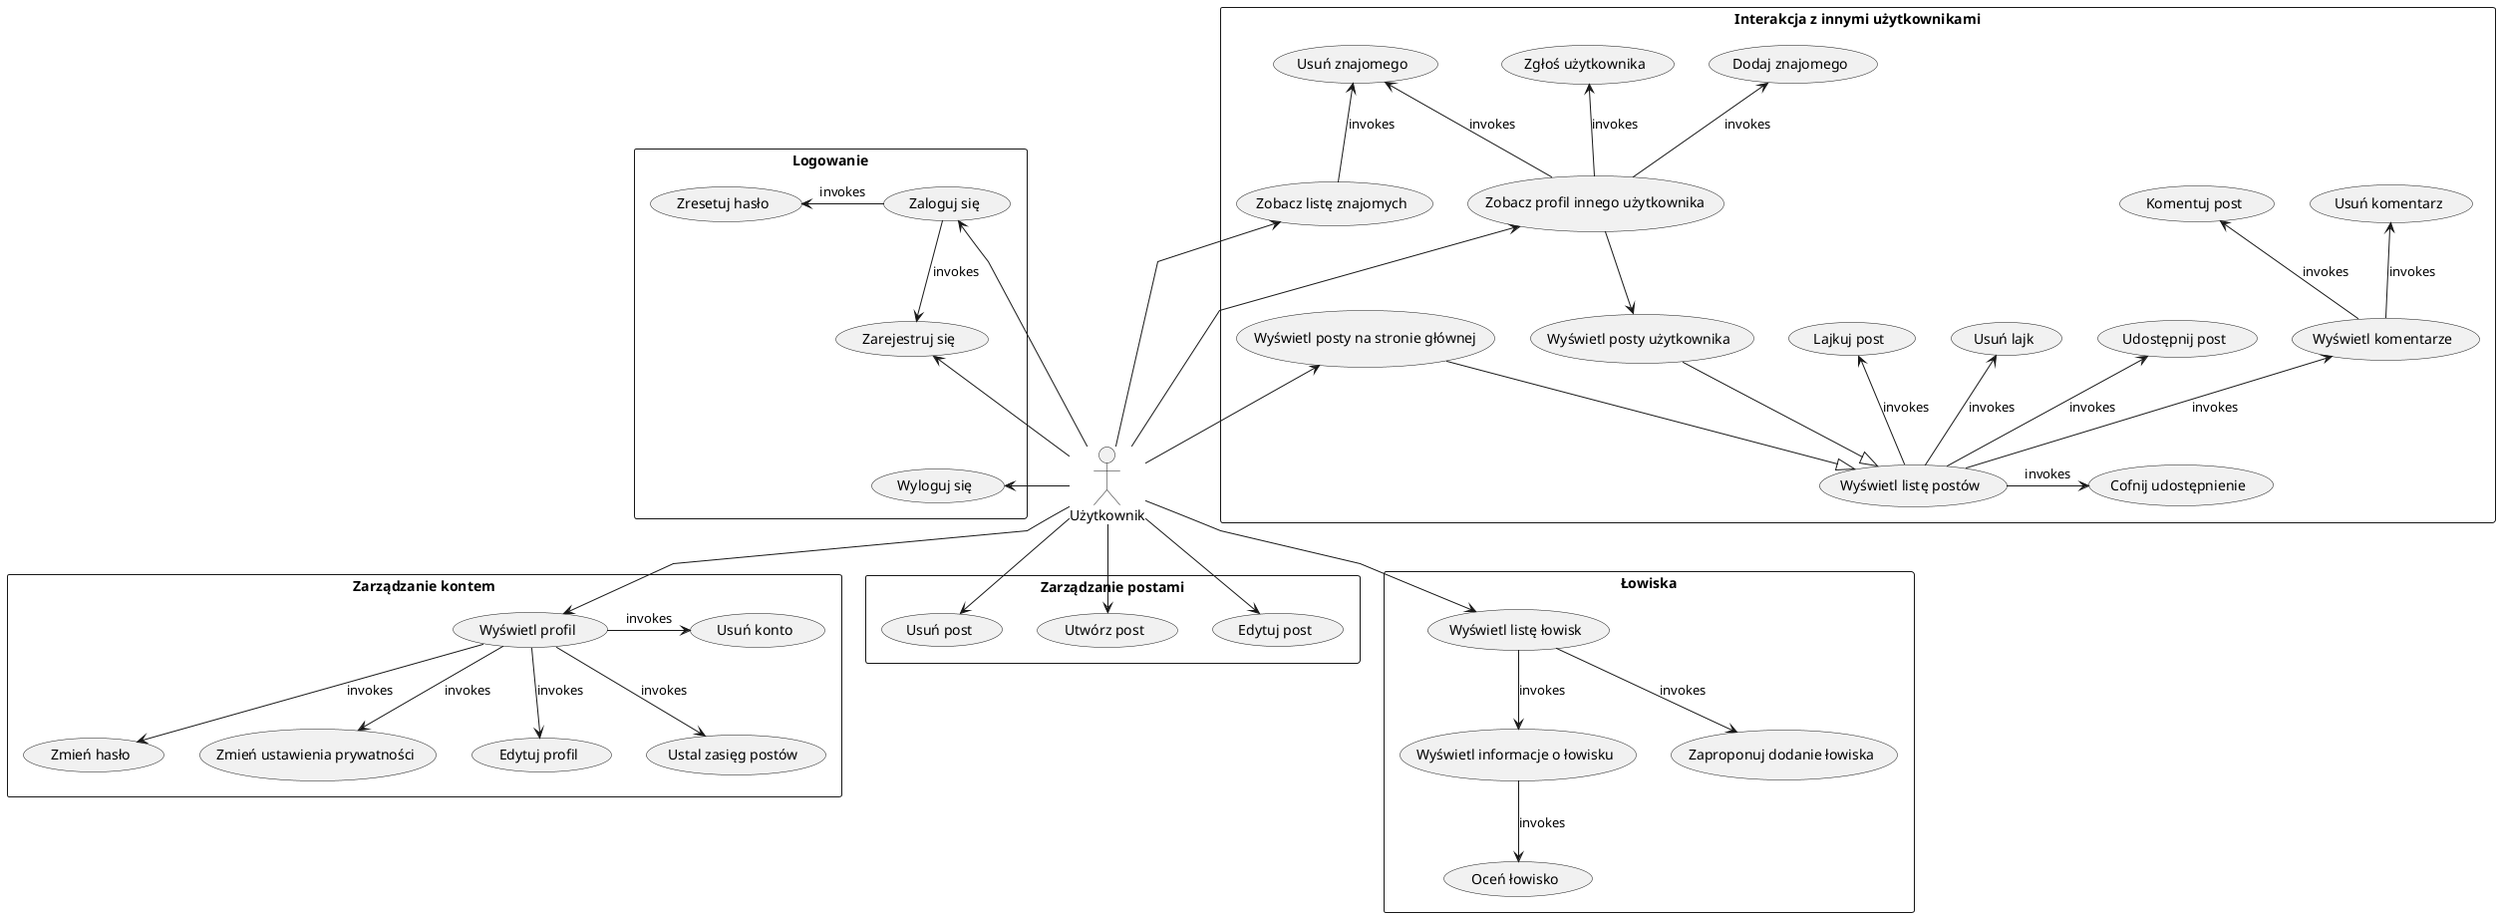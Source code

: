 @startuml
skinparam linetype polyline
!define RECTANGLE class
actor Użytkownik

rectangle "Logowanie" as login {
	usecase "Zaloguj się" as UCA1
	usecase "Zarejestruj się" as UCA2
	usecase "Zresetuj hasło" as UCA3
	usecase "Wyloguj się" as UCA4
}

Użytkownik -left-> UCA1
Użytkownik -left-> UCA2
Użytkownik -left-> UCA4

UCA1 -down-> UCA2 : invokes
UCA1 -left-> UCA3 : invokes

UCA2 -[hidden]down- UCA4

rectangle "Zarządzanie postami" as post {
	usecase "Utwórz post" as UCB1
	usecase "Edytuj post" as UCB2
	usecase "Usuń post" as UCB3
	
}

Użytkownik --> UCB1
Użytkownik --> UCB2
Użytkownik --> UCB3

rectangle "Interakcja z innymi użytkownikami" as interaction {
	usecase "Wyświetl komentarze" as UCC1
	usecase "Komentuj post" as UCC2
	usecase "Usuń komentarz" as UCC3
	usecase "Lajkuj post" as UCC4
	usecase "Usuń lajk" as UCC5
	usecase "Udostępnij post" as UCC6
	usecase "Cofnij udostępnienie" as UCC7
	usecase "Zobacz profil innego użytkownika" as UCC8
	usecase "Wyświetl listę postów" as UCC9
	usecase "Zobacz listę znajomych" as UCC10
	usecase "Dodaj znajomego" as UCC11
	usecase "Usuń znajomego" as UCC12
	usecase "Zgłoś użytkownika" as UCC13
	usecase "Wyświetl posty użytkownika" as UCC14
	usecase "Wyświetl posty na stronie głównej" as UCC15
}

Użytkownik -up-> UCC8
Użytkownik -up-> UCC10
Użytkownik -up-> UCC15

UCC8 -up-> UCC11 : invokes
UCC8 -up-> UCC12 : invokes
UCC10 -up-> UCC12 : invokes

UCC14 --|> UCC9
UCC15 --|> UCC9


UCC8 --> UCC14
UCC8 -up-> UCC13 : invokes
UCC9 -up-> UCC1 : invokes
UCC9 -up-> UCC4 : invokes
UCC9 -up-> UCC5 : invokes
UCC9 -up-> UCC6 : invokes
UCC9 -right-> UCC7 : invokes
UCC1 -up-> UCC2 : invokes
UCC1 -up-> UCC3 : invokes

UCC8 -[hidden]left- UCC10

rectangle "Zarządzanie kontem" as account {
	usecase "Wyświetl profil" as UCD1
	usecase "Edytuj profil" as UCD2
	usecase "Ustal zasięg postów" as UCD3
	usecase "Zmień hasło" as UCD4
	usecase "Usuń konto" as UCD5
	usecase "Zmień ustawienia prywatności" as UCD6
}

Użytkownik --> UCD1

UCD1 --> UCD2 : invokes
UCD1 --> UCD3 : invokes
UCD1 --> UCD4 : invokes
UCD1 --> UCD6 : invokes
UCD1 -right-> UCD5 : invokes

rectangle "Łowiska" as fishing {
	usecase "Wyświetl listę łowisk" as UCE1
	usecase "Wyświetl informacje o łowisku" as UCE2
	usecase "Oceń łowisko" as UCE3
	usecase "Zaproponuj dodanie łowiska" as UCE4
}

Użytkownik -down-> UCE1

UCE1 -down-> UCE2 : invokes
UCE1 -down-> UCE4 : invokes
UCE2 -down-> UCE3 : invokes

@enduml